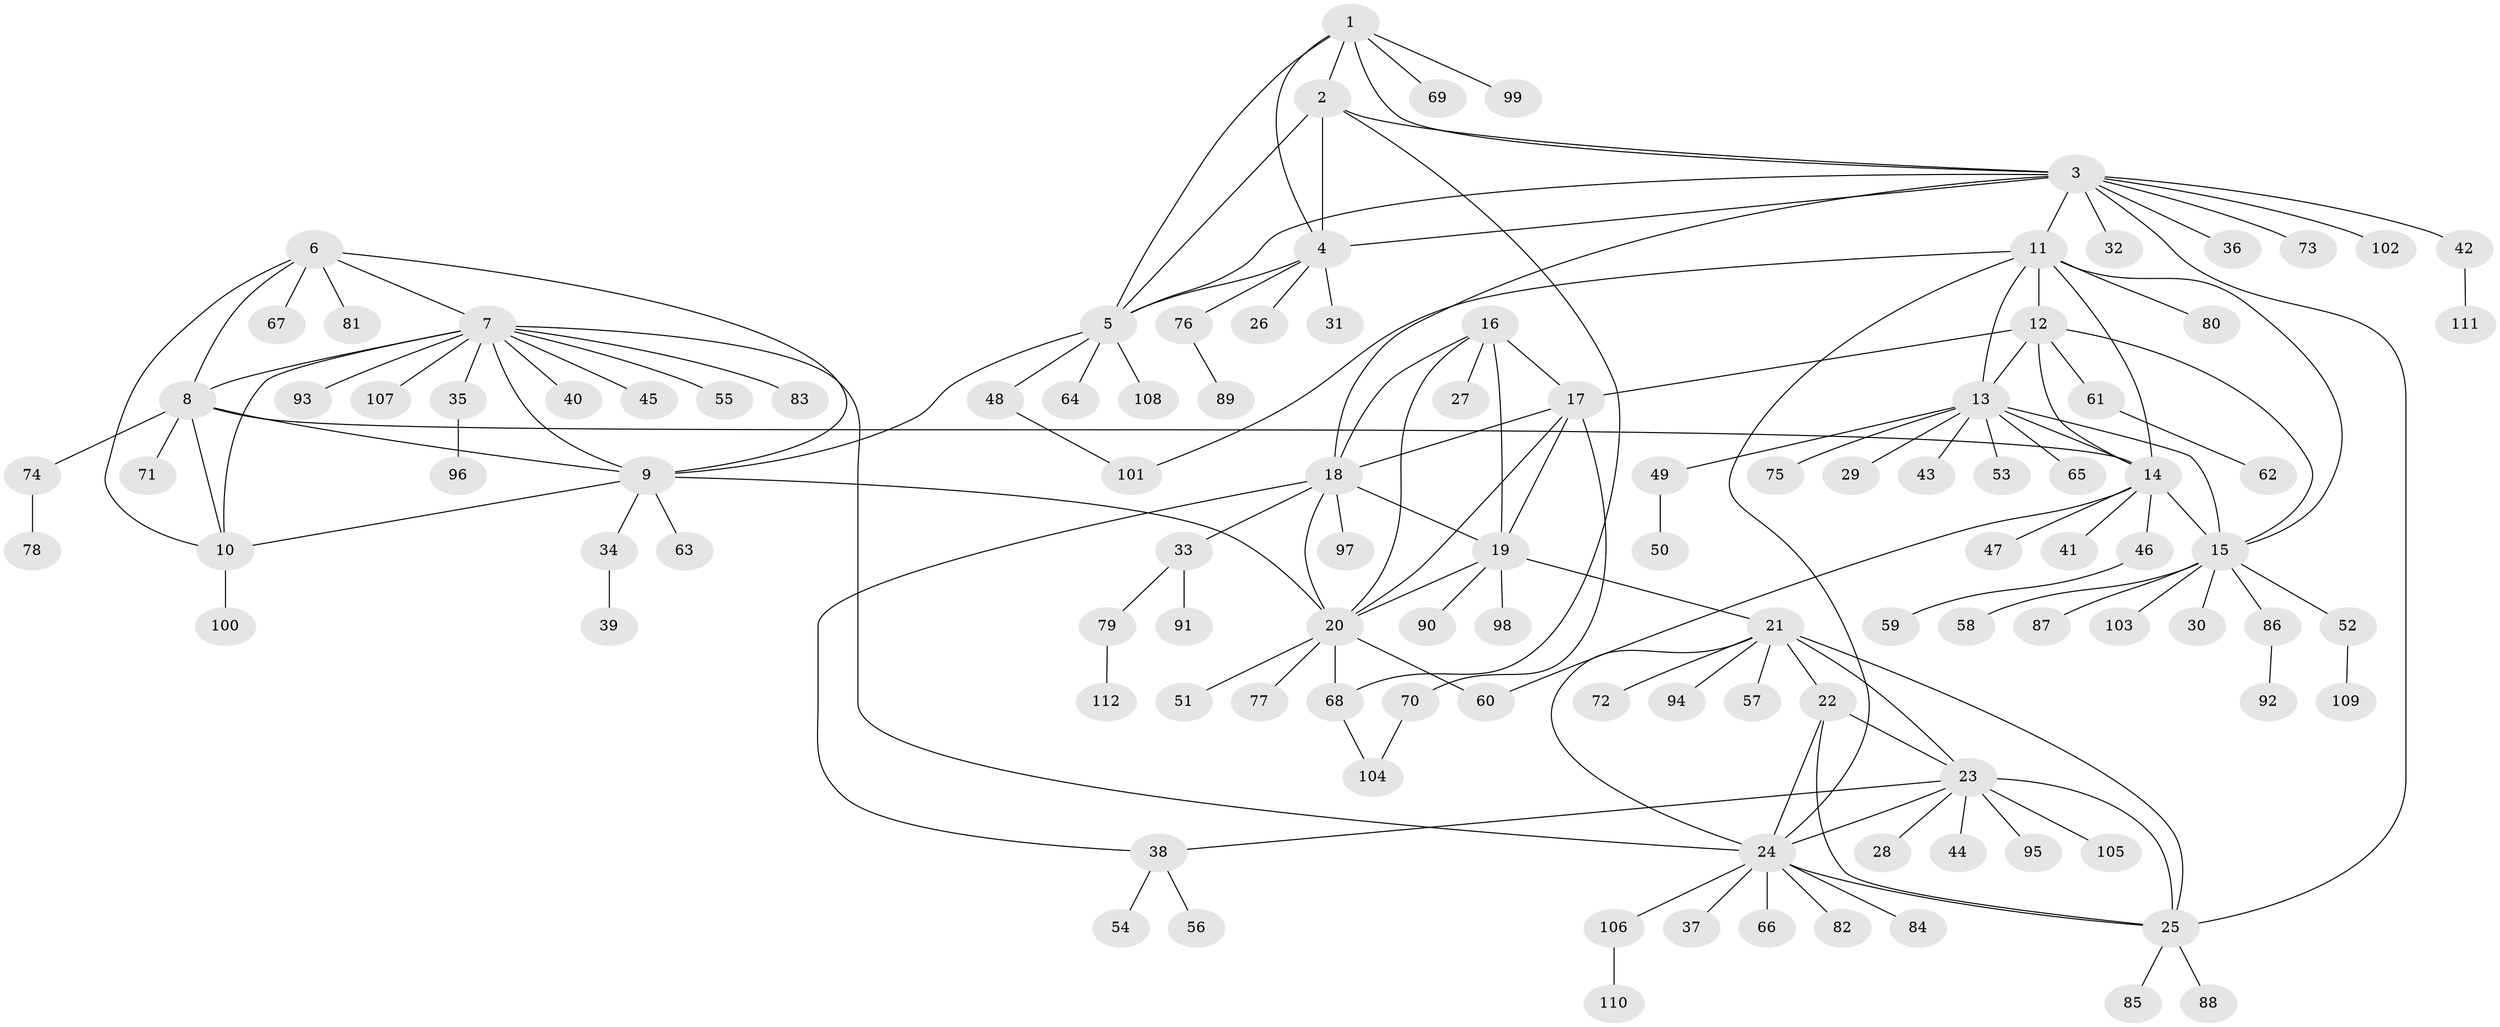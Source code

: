 // Generated by graph-tools (version 1.1) at 2025/11/02/27/25 16:11:32]
// undirected, 112 vertices, 152 edges
graph export_dot {
graph [start="1"]
  node [color=gray90,style=filled];
  1;
  2;
  3;
  4;
  5;
  6;
  7;
  8;
  9;
  10;
  11;
  12;
  13;
  14;
  15;
  16;
  17;
  18;
  19;
  20;
  21;
  22;
  23;
  24;
  25;
  26;
  27;
  28;
  29;
  30;
  31;
  32;
  33;
  34;
  35;
  36;
  37;
  38;
  39;
  40;
  41;
  42;
  43;
  44;
  45;
  46;
  47;
  48;
  49;
  50;
  51;
  52;
  53;
  54;
  55;
  56;
  57;
  58;
  59;
  60;
  61;
  62;
  63;
  64;
  65;
  66;
  67;
  68;
  69;
  70;
  71;
  72;
  73;
  74;
  75;
  76;
  77;
  78;
  79;
  80;
  81;
  82;
  83;
  84;
  85;
  86;
  87;
  88;
  89;
  90;
  91;
  92;
  93;
  94;
  95;
  96;
  97;
  98;
  99;
  100;
  101;
  102;
  103;
  104;
  105;
  106;
  107;
  108;
  109;
  110;
  111;
  112;
  1 -- 2;
  1 -- 3;
  1 -- 4;
  1 -- 5;
  1 -- 69;
  1 -- 99;
  2 -- 3;
  2 -- 4;
  2 -- 5;
  2 -- 68;
  3 -- 4;
  3 -- 5;
  3 -- 11;
  3 -- 18;
  3 -- 25;
  3 -- 32;
  3 -- 36;
  3 -- 42;
  3 -- 73;
  3 -- 102;
  4 -- 5;
  4 -- 26;
  4 -- 31;
  4 -- 76;
  5 -- 9;
  5 -- 48;
  5 -- 64;
  5 -- 108;
  6 -- 7;
  6 -- 8;
  6 -- 9;
  6 -- 10;
  6 -- 67;
  6 -- 81;
  7 -- 8;
  7 -- 9;
  7 -- 10;
  7 -- 24;
  7 -- 35;
  7 -- 40;
  7 -- 45;
  7 -- 55;
  7 -- 83;
  7 -- 93;
  7 -- 107;
  8 -- 9;
  8 -- 10;
  8 -- 14;
  8 -- 71;
  8 -- 74;
  9 -- 10;
  9 -- 20;
  9 -- 34;
  9 -- 63;
  10 -- 100;
  11 -- 12;
  11 -- 13;
  11 -- 14;
  11 -- 15;
  11 -- 24;
  11 -- 80;
  11 -- 101;
  12 -- 13;
  12 -- 14;
  12 -- 15;
  12 -- 17;
  12 -- 61;
  13 -- 14;
  13 -- 15;
  13 -- 29;
  13 -- 43;
  13 -- 49;
  13 -- 53;
  13 -- 65;
  13 -- 75;
  14 -- 15;
  14 -- 41;
  14 -- 46;
  14 -- 47;
  14 -- 60;
  15 -- 30;
  15 -- 52;
  15 -- 58;
  15 -- 86;
  15 -- 87;
  15 -- 103;
  16 -- 17;
  16 -- 18;
  16 -- 19;
  16 -- 20;
  16 -- 27;
  17 -- 18;
  17 -- 19;
  17 -- 20;
  17 -- 70;
  18 -- 19;
  18 -- 20;
  18 -- 33;
  18 -- 38;
  18 -- 97;
  19 -- 20;
  19 -- 21;
  19 -- 90;
  19 -- 98;
  20 -- 51;
  20 -- 60;
  20 -- 68;
  20 -- 77;
  21 -- 22;
  21 -- 23;
  21 -- 24;
  21 -- 25;
  21 -- 57;
  21 -- 72;
  21 -- 94;
  22 -- 23;
  22 -- 24;
  22 -- 25;
  23 -- 24;
  23 -- 25;
  23 -- 28;
  23 -- 38;
  23 -- 44;
  23 -- 95;
  23 -- 105;
  24 -- 25;
  24 -- 37;
  24 -- 66;
  24 -- 82;
  24 -- 84;
  24 -- 106;
  25 -- 85;
  25 -- 88;
  33 -- 79;
  33 -- 91;
  34 -- 39;
  35 -- 96;
  38 -- 54;
  38 -- 56;
  42 -- 111;
  46 -- 59;
  48 -- 101;
  49 -- 50;
  52 -- 109;
  61 -- 62;
  68 -- 104;
  70 -- 104;
  74 -- 78;
  76 -- 89;
  79 -- 112;
  86 -- 92;
  106 -- 110;
}
